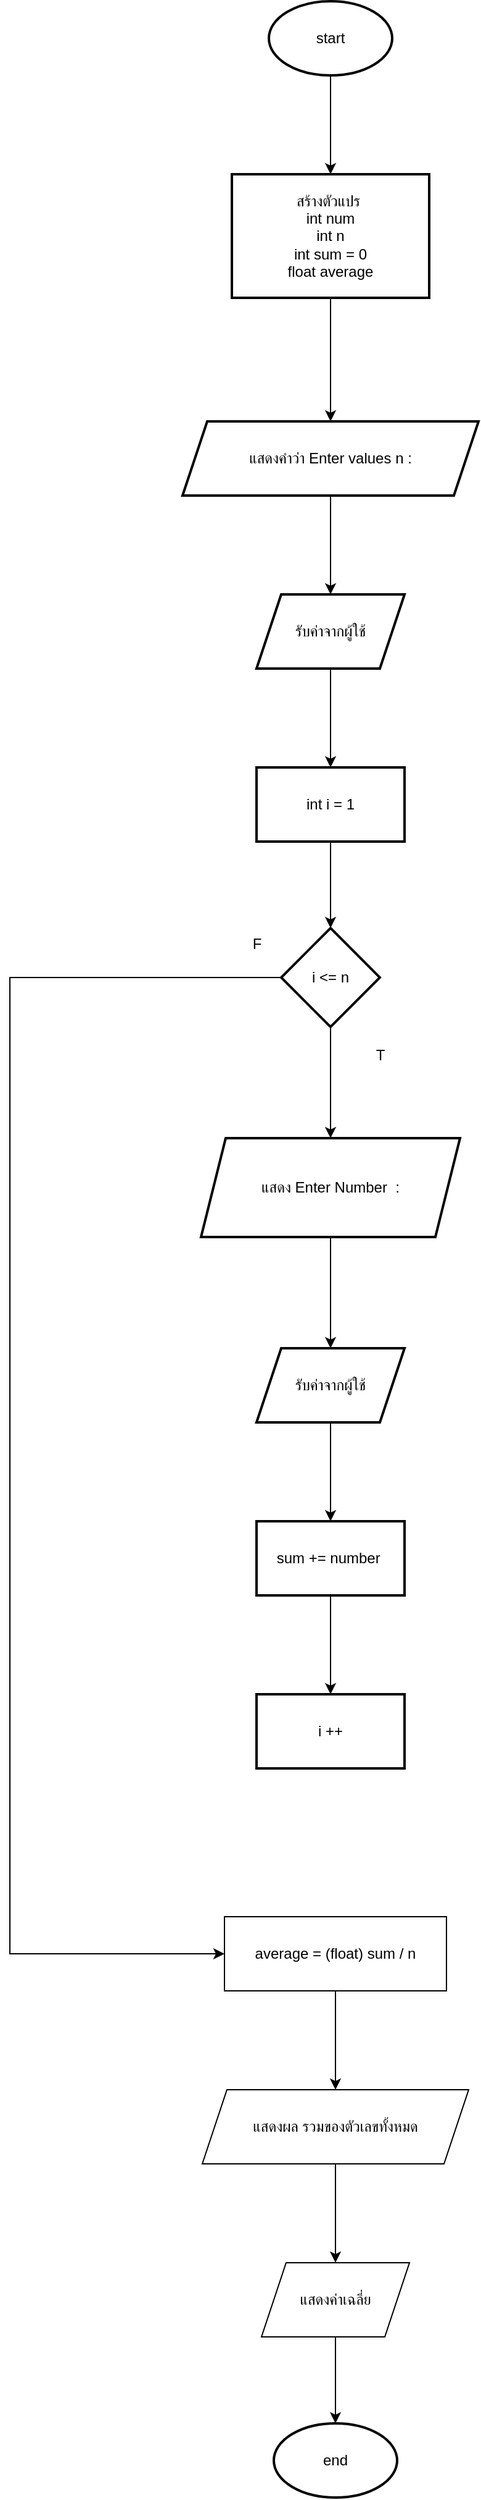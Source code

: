 <mxfile version="25.0.3">
  <diagram id="hplsWm4PVzK5DqkmVdou" name="หน้า-1">
    <mxGraphModel dx="1034" dy="446" grid="1" gridSize="10" guides="1" tooltips="1" connect="1" arrows="1" fold="1" page="1" pageScale="1" pageWidth="827" pageHeight="1169" math="0" shadow="0">
      <root>
        <mxCell id="0" />
        <mxCell id="1" parent="0" />
        <mxCell id="D0ou7oSdHgvKLoyhB2e9-3" value="" style="edgeStyle=orthogonalEdgeStyle;rounded=0;orthogonalLoop=1;jettySize=auto;html=1;" edge="1" parent="1" source="D0ou7oSdHgvKLoyhB2e9-1" target="D0ou7oSdHgvKLoyhB2e9-2">
          <mxGeometry relative="1" as="geometry" />
        </mxCell>
        <mxCell id="D0ou7oSdHgvKLoyhB2e9-1" value="start" style="strokeWidth=2;html=1;shape=mxgraph.flowchart.start_1;whiteSpace=wrap;" vertex="1" parent="1">
          <mxGeometry x="360" y="100" width="100" height="60" as="geometry" />
        </mxCell>
        <mxCell id="D0ou7oSdHgvKLoyhB2e9-5" value="" style="edgeStyle=orthogonalEdgeStyle;rounded=0;orthogonalLoop=1;jettySize=auto;html=1;" edge="1" parent="1" source="D0ou7oSdHgvKLoyhB2e9-2" target="D0ou7oSdHgvKLoyhB2e9-4">
          <mxGeometry relative="1" as="geometry" />
        </mxCell>
        <mxCell id="D0ou7oSdHgvKLoyhB2e9-2" value="สร้างตัวแปร&amp;nbsp;&lt;div&gt;int num&lt;/div&gt;&lt;div&gt;int n&lt;/div&gt;&lt;div&gt;int sum = 0&lt;/div&gt;&lt;div&gt;float average&lt;/div&gt;" style="whiteSpace=wrap;html=1;strokeWidth=2;" vertex="1" parent="1">
          <mxGeometry x="330" y="240" width="160" height="100" as="geometry" />
        </mxCell>
        <mxCell id="D0ou7oSdHgvKLoyhB2e9-7" value="" style="edgeStyle=orthogonalEdgeStyle;rounded=0;orthogonalLoop=1;jettySize=auto;html=1;" edge="1" parent="1" source="D0ou7oSdHgvKLoyhB2e9-4" target="D0ou7oSdHgvKLoyhB2e9-6">
          <mxGeometry relative="1" as="geometry" />
        </mxCell>
        <mxCell id="D0ou7oSdHgvKLoyhB2e9-4" value="แสดงคำว่า Enter values n :" style="shape=parallelogram;perimeter=parallelogramPerimeter;whiteSpace=wrap;html=1;fixedSize=1;strokeWidth=2;" vertex="1" parent="1">
          <mxGeometry x="290" y="440" width="240" height="60" as="geometry" />
        </mxCell>
        <mxCell id="D0ou7oSdHgvKLoyhB2e9-9" value="" style="edgeStyle=orthogonalEdgeStyle;rounded=0;orthogonalLoop=1;jettySize=auto;html=1;" edge="1" parent="1" source="D0ou7oSdHgvKLoyhB2e9-6" target="D0ou7oSdHgvKLoyhB2e9-8">
          <mxGeometry relative="1" as="geometry" />
        </mxCell>
        <mxCell id="D0ou7oSdHgvKLoyhB2e9-6" value="รับค่าจากผู้ใช้" style="shape=parallelogram;perimeter=parallelogramPerimeter;whiteSpace=wrap;html=1;fixedSize=1;strokeWidth=2;" vertex="1" parent="1">
          <mxGeometry x="350" y="580" width="120" height="60" as="geometry" />
        </mxCell>
        <mxCell id="D0ou7oSdHgvKLoyhB2e9-11" value="" style="edgeStyle=orthogonalEdgeStyle;rounded=0;orthogonalLoop=1;jettySize=auto;html=1;" edge="1" parent="1" source="D0ou7oSdHgvKLoyhB2e9-8" target="D0ou7oSdHgvKLoyhB2e9-10">
          <mxGeometry relative="1" as="geometry" />
        </mxCell>
        <mxCell id="D0ou7oSdHgvKLoyhB2e9-8" value="int i = 1" style="whiteSpace=wrap;html=1;strokeWidth=2;" vertex="1" parent="1">
          <mxGeometry x="350" y="720" width="120" height="60" as="geometry" />
        </mxCell>
        <mxCell id="D0ou7oSdHgvKLoyhB2e9-15" value="" style="edgeStyle=orthogonalEdgeStyle;rounded=0;orthogonalLoop=1;jettySize=auto;html=1;" edge="1" parent="1" source="D0ou7oSdHgvKLoyhB2e9-10" target="D0ou7oSdHgvKLoyhB2e9-14">
          <mxGeometry relative="1" as="geometry" />
        </mxCell>
        <mxCell id="D0ou7oSdHgvKLoyhB2e9-24" style="edgeStyle=orthogonalEdgeStyle;rounded=0;orthogonalLoop=1;jettySize=auto;html=1;exitX=0;exitY=0.5;exitDx=0;exitDy=0;entryX=0;entryY=0.5;entryDx=0;entryDy=0;" edge="1" parent="1" source="D0ou7oSdHgvKLoyhB2e9-10" target="D0ou7oSdHgvKLoyhB2e9-25">
          <mxGeometry relative="1" as="geometry">
            <mxPoint x="170" y="1660" as="targetPoint" />
            <Array as="points">
              <mxPoint x="150" y="890" />
              <mxPoint x="150" y="1680" />
              <mxPoint x="324" y="1680" />
            </Array>
          </mxGeometry>
        </mxCell>
        <mxCell id="D0ou7oSdHgvKLoyhB2e9-10" value="i &amp;lt;= n" style="rhombus;whiteSpace=wrap;html=1;strokeWidth=2;" vertex="1" parent="1">
          <mxGeometry x="370" y="850" width="80" height="80" as="geometry" />
        </mxCell>
        <mxCell id="D0ou7oSdHgvKLoyhB2e9-17" value="" style="edgeStyle=orthogonalEdgeStyle;rounded=0;orthogonalLoop=1;jettySize=auto;html=1;" edge="1" parent="1" source="D0ou7oSdHgvKLoyhB2e9-14" target="D0ou7oSdHgvKLoyhB2e9-16">
          <mxGeometry relative="1" as="geometry" />
        </mxCell>
        <mxCell id="D0ou7oSdHgvKLoyhB2e9-14" value="แสดง Enter Number&amp;nbsp; :" style="shape=parallelogram;perimeter=parallelogramPerimeter;whiteSpace=wrap;html=1;fixedSize=1;strokeWidth=2;" vertex="1" parent="1">
          <mxGeometry x="305" y="1020" width="210" height="80" as="geometry" />
        </mxCell>
        <mxCell id="D0ou7oSdHgvKLoyhB2e9-19" value="" style="edgeStyle=orthogonalEdgeStyle;rounded=0;orthogonalLoop=1;jettySize=auto;html=1;" edge="1" parent="1" source="D0ou7oSdHgvKLoyhB2e9-16" target="D0ou7oSdHgvKLoyhB2e9-18">
          <mxGeometry relative="1" as="geometry" />
        </mxCell>
        <mxCell id="D0ou7oSdHgvKLoyhB2e9-16" value="รับค่าจากผู้ใช้" style="shape=parallelogram;perimeter=parallelogramPerimeter;whiteSpace=wrap;html=1;fixedSize=1;strokeWidth=2;" vertex="1" parent="1">
          <mxGeometry x="350" y="1190" width="120" height="60" as="geometry" />
        </mxCell>
        <mxCell id="D0ou7oSdHgvKLoyhB2e9-23" value="" style="edgeStyle=orthogonalEdgeStyle;rounded=0;orthogonalLoop=1;jettySize=auto;html=1;" edge="1" parent="1" source="D0ou7oSdHgvKLoyhB2e9-18" target="D0ou7oSdHgvKLoyhB2e9-22">
          <mxGeometry relative="1" as="geometry" />
        </mxCell>
        <mxCell id="D0ou7oSdHgvKLoyhB2e9-18" value="sum += number&amp;nbsp;" style="whiteSpace=wrap;html=1;strokeWidth=2;" vertex="1" parent="1">
          <mxGeometry x="350" y="1330" width="120" height="60" as="geometry" />
        </mxCell>
        <mxCell id="D0ou7oSdHgvKLoyhB2e9-21" value="T" style="text;html=1;align=center;verticalAlign=middle;resizable=0;points=[];autosize=1;strokeColor=none;fillColor=none;" vertex="1" parent="1">
          <mxGeometry x="435" y="938" width="30" height="30" as="geometry" />
        </mxCell>
        <mxCell id="D0ou7oSdHgvKLoyhB2e9-22" value="i ++" style="whiteSpace=wrap;html=1;strokeWidth=2;" vertex="1" parent="1">
          <mxGeometry x="350" y="1470" width="120" height="60" as="geometry" />
        </mxCell>
        <mxCell id="D0ou7oSdHgvKLoyhB2e9-28" value="" style="edgeStyle=orthogonalEdgeStyle;rounded=0;orthogonalLoop=1;jettySize=auto;html=1;" edge="1" parent="1" source="D0ou7oSdHgvKLoyhB2e9-25" target="D0ou7oSdHgvKLoyhB2e9-27">
          <mxGeometry relative="1" as="geometry" />
        </mxCell>
        <mxCell id="D0ou7oSdHgvKLoyhB2e9-25" value="average = (float) sum / n" style="whiteSpace=wrap;html=1;" vertex="1" parent="1">
          <mxGeometry x="324" y="1650" width="180" height="60" as="geometry" />
        </mxCell>
        <mxCell id="D0ou7oSdHgvKLoyhB2e9-26" value="F" style="text;html=1;align=center;verticalAlign=middle;resizable=0;points=[];autosize=1;strokeColor=none;fillColor=none;" vertex="1" parent="1">
          <mxGeometry x="335" y="848" width="30" height="30" as="geometry" />
        </mxCell>
        <mxCell id="D0ou7oSdHgvKLoyhB2e9-30" value="" style="edgeStyle=orthogonalEdgeStyle;rounded=0;orthogonalLoop=1;jettySize=auto;html=1;" edge="1" parent="1" source="D0ou7oSdHgvKLoyhB2e9-27" target="D0ou7oSdHgvKLoyhB2e9-29">
          <mxGeometry relative="1" as="geometry" />
        </mxCell>
        <mxCell id="D0ou7oSdHgvKLoyhB2e9-27" value="แสดงผล รวมของตัวเลขทั้งหมด" style="shape=parallelogram;perimeter=parallelogramPerimeter;whiteSpace=wrap;html=1;fixedSize=1;" vertex="1" parent="1">
          <mxGeometry x="306" y="1790" width="216" height="60" as="geometry" />
        </mxCell>
        <mxCell id="D0ou7oSdHgvKLoyhB2e9-32" value="" style="edgeStyle=orthogonalEdgeStyle;rounded=0;orthogonalLoop=1;jettySize=auto;html=1;" edge="1" parent="1" source="D0ou7oSdHgvKLoyhB2e9-29" target="D0ou7oSdHgvKLoyhB2e9-31">
          <mxGeometry relative="1" as="geometry" />
        </mxCell>
        <mxCell id="D0ou7oSdHgvKLoyhB2e9-29" value="แสดงค่าเฉลี่ย" style="shape=parallelogram;perimeter=parallelogramPerimeter;whiteSpace=wrap;html=1;fixedSize=1;" vertex="1" parent="1">
          <mxGeometry x="354" y="1930" width="120" height="60" as="geometry" />
        </mxCell>
        <mxCell id="D0ou7oSdHgvKLoyhB2e9-31" value="end" style="strokeWidth=2;html=1;shape=mxgraph.flowchart.start_1;whiteSpace=wrap;" vertex="1" parent="1">
          <mxGeometry x="364" y="2060" width="100" height="60" as="geometry" />
        </mxCell>
      </root>
    </mxGraphModel>
  </diagram>
</mxfile>
